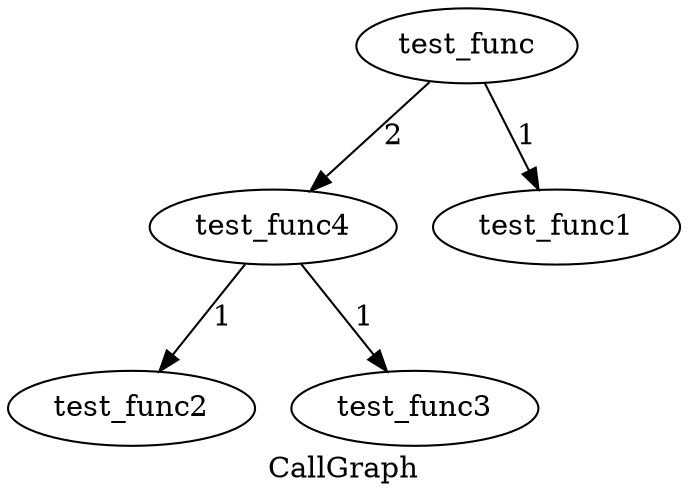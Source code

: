 digraph G {label=CallGraph;
"test_func2"
"test_func3"
"test_func4" -> "test_func2"[label="1"];
"test_func4" -> "test_func3"[label="1"];
"test_func" -> "test_func4"[label="2"];
"test_func" -> "test_func1"[label="1"];
"test_func1"
}